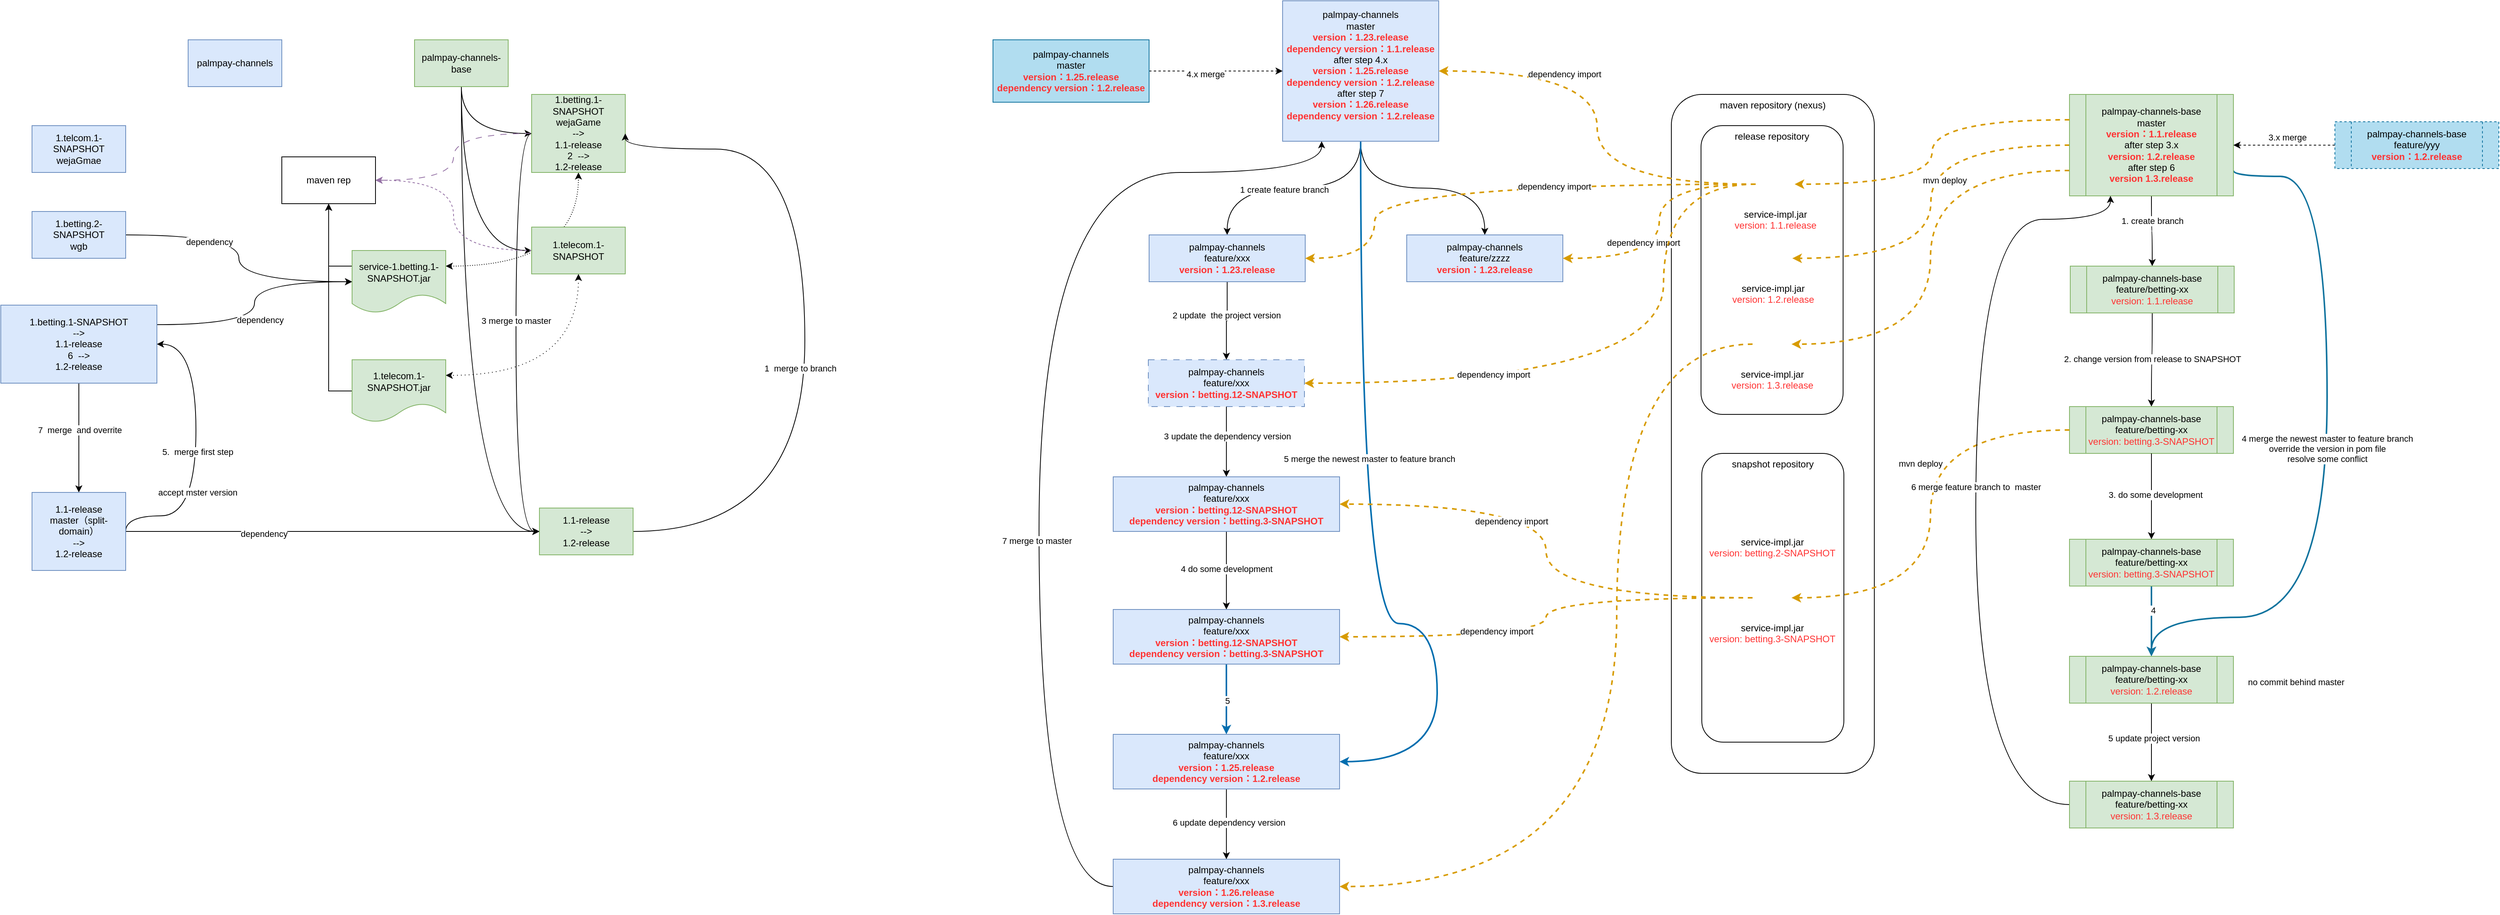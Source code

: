 <mxfile version="21.6.3" type="github">
  <diagram name="第 1 页" id="z0Ltoj8eWmJkIahDTdDF">
    <mxGraphModel dx="2278" dy="929" grid="1" gridSize="10" guides="1" tooltips="1" connect="1" arrows="1" fold="1" page="1" pageScale="1" pageWidth="827" pageHeight="1169" math="0" shadow="0">
      <root>
        <mxCell id="0" />
        <mxCell id="1" parent="0" />
        <mxCell id="0uwjctdGdJ8ZIo5__Zef-95" value="maven repository (nexus)" style="rounded=1;whiteSpace=wrap;html=1;verticalAlign=top;" vertex="1" parent="1">
          <mxGeometry x="1910" y="240" width="260" height="870" as="geometry" />
        </mxCell>
        <mxCell id="0uwjctdGdJ8ZIo5__Zef-104" value="snapshot repository" style="rounded=1;whiteSpace=wrap;html=1;verticalAlign=top;" vertex="1" parent="1">
          <mxGeometry x="1949" y="700" width="182" height="370" as="geometry" />
        </mxCell>
        <mxCell id="0uwjctdGdJ8ZIo5__Zef-97" value="release repository" style="rounded=1;whiteSpace=wrap;html=1;verticalAlign=top;" vertex="1" parent="1">
          <mxGeometry x="1948" y="280" width="182" height="370" as="geometry" />
        </mxCell>
        <mxCell id="0uwjctdGdJ8ZIo5__Zef-1" value="palmpay-channels" style="rounded=0;whiteSpace=wrap;html=1;fillColor=#dae8fc;strokeColor=#6c8ebf;" vertex="1" parent="1">
          <mxGeometry x="10" y="170" width="120" height="60" as="geometry" />
        </mxCell>
        <mxCell id="0uwjctdGdJ8ZIo5__Zef-6" style="edgeStyle=orthogonalEdgeStyle;rounded=0;orthogonalLoop=1;jettySize=auto;html=1;entryX=0;entryY=0.5;entryDx=0;entryDy=0;exitX=0.5;exitY=1;exitDx=0;exitDy=0;curved=1;" edge="1" parent="1" source="0uwjctdGdJ8ZIo5__Zef-2" target="0uwjctdGdJ8ZIo5__Zef-4">
          <mxGeometry relative="1" as="geometry" />
        </mxCell>
        <mxCell id="0uwjctdGdJ8ZIo5__Zef-7" style="edgeStyle=orthogonalEdgeStyle;rounded=0;orthogonalLoop=1;jettySize=auto;html=1;entryX=0;entryY=0.5;entryDx=0;entryDy=0;exitX=0.5;exitY=1;exitDx=0;exitDy=0;curved=1;" edge="1" parent="1" source="0uwjctdGdJ8ZIo5__Zef-2" target="0uwjctdGdJ8ZIo5__Zef-5">
          <mxGeometry relative="1" as="geometry" />
        </mxCell>
        <mxCell id="0uwjctdGdJ8ZIo5__Zef-25" style="edgeStyle=orthogonalEdgeStyle;rounded=0;orthogonalLoop=1;jettySize=auto;html=1;entryX=0;entryY=0.5;entryDx=0;entryDy=0;curved=1;exitX=0.5;exitY=1;exitDx=0;exitDy=0;" edge="1" parent="1" source="0uwjctdGdJ8ZIo5__Zef-2" target="0uwjctdGdJ8ZIo5__Zef-24">
          <mxGeometry relative="1" as="geometry" />
        </mxCell>
        <mxCell id="0uwjctdGdJ8ZIo5__Zef-2" value="palmpay-channels-base" style="rounded=0;whiteSpace=wrap;html=1;fillColor=#d5e8d4;strokeColor=#82b366;" vertex="1" parent="1">
          <mxGeometry x="300" y="170" width="120" height="60" as="geometry" />
        </mxCell>
        <mxCell id="0uwjctdGdJ8ZIo5__Zef-18" style="edgeStyle=orthogonalEdgeStyle;rounded=0;orthogonalLoop=1;jettySize=auto;html=1;entryX=0;entryY=0.5;entryDx=0;entryDy=0;curved=1;exitX=1;exitY=0.25;exitDx=0;exitDy=0;" edge="1" parent="1" source="0uwjctdGdJ8ZIo5__Zef-8" target="0uwjctdGdJ8ZIo5__Zef-12">
          <mxGeometry relative="1" as="geometry" />
        </mxCell>
        <mxCell id="0uwjctdGdJ8ZIo5__Zef-19" value="dependency" style="edgeLabel;html=1;align=center;verticalAlign=middle;resizable=0;points=[];" vertex="1" connectable="0" parent="0uwjctdGdJ8ZIo5__Zef-18">
          <mxGeometry x="-0.139" y="-7" relative="1" as="geometry">
            <mxPoint as="offset" />
          </mxGeometry>
        </mxCell>
        <mxCell id="0uwjctdGdJ8ZIo5__Zef-3" value="1.telcom.1-SNAPSHOT&lt;br&gt;wejaGmae" style="rounded=0;whiteSpace=wrap;html=1;fillColor=#dae8fc;strokeColor=#6c8ebf;" vertex="1" parent="1">
          <mxGeometry x="-190" y="280" width="120" height="60" as="geometry" />
        </mxCell>
        <mxCell id="0uwjctdGdJ8ZIo5__Zef-10" style="edgeStyle=orthogonalEdgeStyle;rounded=0;orthogonalLoop=1;jettySize=auto;html=1;entryX=1;entryY=0.5;entryDx=0;entryDy=0;dashed=1;dashPattern=8 8;curved=1;fillColor=#e1d5e7;strokeColor=#9673a6;" edge="1" parent="1" source="0uwjctdGdJ8ZIo5__Zef-4" target="0uwjctdGdJ8ZIo5__Zef-9">
          <mxGeometry relative="1" as="geometry" />
        </mxCell>
        <mxCell id="0uwjctdGdJ8ZIo5__Zef-16" style="edgeStyle=orthogonalEdgeStyle;rounded=0;orthogonalLoop=1;jettySize=auto;html=1;entryX=1;entryY=0.25;entryDx=0;entryDy=0;curved=1;exitX=0.5;exitY=1;exitDx=0;exitDy=0;dashed=1;dashPattern=1 2;startArrow=classic;startFill=1;" edge="1" parent="1" source="0uwjctdGdJ8ZIo5__Zef-4" target="0uwjctdGdJ8ZIo5__Zef-12">
          <mxGeometry relative="1" as="geometry" />
        </mxCell>
        <mxCell id="0uwjctdGdJ8ZIo5__Zef-39" style="edgeStyle=orthogonalEdgeStyle;rounded=0;orthogonalLoop=1;jettySize=auto;html=1;entryX=0;entryY=0.5;entryDx=0;entryDy=0;exitX=0;exitY=0.5;exitDx=0;exitDy=0;curved=1;" edge="1" parent="1" source="0uwjctdGdJ8ZIo5__Zef-4" target="0uwjctdGdJ8ZIo5__Zef-24">
          <mxGeometry relative="1" as="geometry" />
        </mxCell>
        <mxCell id="0uwjctdGdJ8ZIo5__Zef-40" value="3 merge to master" style="edgeLabel;html=1;align=center;verticalAlign=middle;resizable=0;points=[];" vertex="1" connectable="0" parent="0uwjctdGdJ8ZIo5__Zef-39">
          <mxGeometry x="-0.129" y="2" relative="1" as="geometry">
            <mxPoint x="-2" y="16" as="offset" />
          </mxGeometry>
        </mxCell>
        <mxCell id="0uwjctdGdJ8ZIo5__Zef-4" value="1.betting.1-SNAPSHOT&lt;br&gt;wejaGame&lt;br&gt;--&amp;gt;&lt;br&gt;1.1-release&lt;br&gt;2&amp;nbsp; --&amp;gt;&lt;br&gt;1.2-release" style="rounded=0;whiteSpace=wrap;html=1;fillColor=#d5e8d4;strokeColor=#82b366;" vertex="1" parent="1">
          <mxGeometry x="450" y="240" width="120" height="100" as="geometry" />
        </mxCell>
        <mxCell id="0uwjctdGdJ8ZIo5__Zef-11" style="edgeStyle=orthogonalEdgeStyle;rounded=0;orthogonalLoop=1;jettySize=auto;html=1;entryX=1;entryY=0.5;entryDx=0;entryDy=0;curved=1;dashed=1;fillColor=#e1d5e7;strokeColor=#9673a6;" edge="1" parent="1" source="0uwjctdGdJ8ZIo5__Zef-5" target="0uwjctdGdJ8ZIo5__Zef-9">
          <mxGeometry relative="1" as="geometry" />
        </mxCell>
        <mxCell id="0uwjctdGdJ8ZIo5__Zef-17" style="edgeStyle=orthogonalEdgeStyle;rounded=0;orthogonalLoop=1;jettySize=auto;html=1;entryX=1;entryY=0.25;entryDx=0;entryDy=0;exitX=0.5;exitY=1;exitDx=0;exitDy=0;curved=1;dashed=1;dashPattern=1 4;startArrow=classic;startFill=1;" edge="1" parent="1" source="0uwjctdGdJ8ZIo5__Zef-5" target="0uwjctdGdJ8ZIo5__Zef-14">
          <mxGeometry relative="1" as="geometry" />
        </mxCell>
        <mxCell id="0uwjctdGdJ8ZIo5__Zef-5" value="1.telecom.1-SNAPSHOT" style="rounded=0;whiteSpace=wrap;html=1;fillColor=#d5e8d4;strokeColor=#82b366;" vertex="1" parent="1">
          <mxGeometry x="450" y="410" width="120" height="60" as="geometry" />
        </mxCell>
        <mxCell id="0uwjctdGdJ8ZIo5__Zef-41" style="edgeStyle=orthogonalEdgeStyle;rounded=0;orthogonalLoop=1;jettySize=auto;html=1;entryX=0.5;entryY=0;entryDx=0;entryDy=0;" edge="1" parent="1" source="0uwjctdGdJ8ZIo5__Zef-8" target="0uwjctdGdJ8ZIo5__Zef-26">
          <mxGeometry relative="1" as="geometry" />
        </mxCell>
        <mxCell id="0uwjctdGdJ8ZIo5__Zef-42" value="7&amp;nbsp; merge&amp;nbsp; and overrite" style="edgeLabel;html=1;align=center;verticalAlign=middle;resizable=0;points=[];" vertex="1" connectable="0" parent="0uwjctdGdJ8ZIo5__Zef-41">
          <mxGeometry x="-0.143" y="1" relative="1" as="geometry">
            <mxPoint as="offset" />
          </mxGeometry>
        </mxCell>
        <mxCell id="0uwjctdGdJ8ZIo5__Zef-8" value="1.betting.1-SNAPSHOT&lt;br&gt;--&amp;gt;&lt;br&gt;1.1-release&lt;br&gt;6&amp;nbsp; --&amp;gt;&lt;br&gt;1.2-release" style="rounded=0;whiteSpace=wrap;html=1;fillColor=#dae8fc;strokeColor=#6c8ebf;" vertex="1" parent="1">
          <mxGeometry x="-230" y="510" width="200" height="100" as="geometry" />
        </mxCell>
        <mxCell id="0uwjctdGdJ8ZIo5__Zef-9" value="maven rep" style="rounded=0;whiteSpace=wrap;html=1;" vertex="1" parent="1">
          <mxGeometry x="130" y="320" width="120" height="60" as="geometry" />
        </mxCell>
        <mxCell id="0uwjctdGdJ8ZIo5__Zef-13" style="edgeStyle=orthogonalEdgeStyle;rounded=0;orthogonalLoop=1;jettySize=auto;html=1;entryX=0.5;entryY=1;entryDx=0;entryDy=0;exitX=0;exitY=0.25;exitDx=0;exitDy=0;" edge="1" parent="1" source="0uwjctdGdJ8ZIo5__Zef-12" target="0uwjctdGdJ8ZIo5__Zef-9">
          <mxGeometry relative="1" as="geometry" />
        </mxCell>
        <mxCell id="0uwjctdGdJ8ZIo5__Zef-12" value="service-1.betting.1-SNAPSHOT.jar" style="shape=document;whiteSpace=wrap;html=1;boundedLbl=1;fillColor=#d5e8d4;strokeColor=#82b366;" vertex="1" parent="1">
          <mxGeometry x="220" y="440" width="120" height="80" as="geometry" />
        </mxCell>
        <mxCell id="0uwjctdGdJ8ZIo5__Zef-15" style="edgeStyle=orthogonalEdgeStyle;rounded=0;orthogonalLoop=1;jettySize=auto;html=1;entryX=0.5;entryY=1;entryDx=0;entryDy=0;exitX=0;exitY=0.5;exitDx=0;exitDy=0;" edge="1" parent="1" source="0uwjctdGdJ8ZIo5__Zef-14" target="0uwjctdGdJ8ZIo5__Zef-9">
          <mxGeometry relative="1" as="geometry" />
        </mxCell>
        <mxCell id="0uwjctdGdJ8ZIo5__Zef-14" value="1.telecom.1-SNAPSHOT.jar" style="shape=document;whiteSpace=wrap;html=1;boundedLbl=1;fillColor=#d5e8d4;strokeColor=#82b366;" vertex="1" parent="1">
          <mxGeometry x="220" y="580" width="120" height="80" as="geometry" />
        </mxCell>
        <mxCell id="0uwjctdGdJ8ZIo5__Zef-22" style="edgeStyle=orthogonalEdgeStyle;rounded=0;orthogonalLoop=1;jettySize=auto;html=1;entryX=0;entryY=0.5;entryDx=0;entryDy=0;curved=1;" edge="1" parent="1" source="0uwjctdGdJ8ZIo5__Zef-20" target="0uwjctdGdJ8ZIo5__Zef-12">
          <mxGeometry relative="1" as="geometry" />
        </mxCell>
        <mxCell id="0uwjctdGdJ8ZIo5__Zef-23" value="dependency" style="edgeLabel;html=1;align=center;verticalAlign=middle;resizable=0;points=[];" vertex="1" connectable="0" parent="0uwjctdGdJ8ZIo5__Zef-22">
          <mxGeometry x="-0.389" y="-9" relative="1" as="geometry">
            <mxPoint as="offset" />
          </mxGeometry>
        </mxCell>
        <mxCell id="0uwjctdGdJ8ZIo5__Zef-20" value="1.betting.2-SNAPSHOT&lt;br&gt;wgb" style="rounded=0;whiteSpace=wrap;html=1;fillColor=#dae8fc;strokeColor=#6c8ebf;" vertex="1" parent="1">
          <mxGeometry x="-190" y="390" width="120" height="60" as="geometry" />
        </mxCell>
        <mxCell id="0uwjctdGdJ8ZIo5__Zef-37" style="edgeStyle=orthogonalEdgeStyle;rounded=0;orthogonalLoop=1;jettySize=auto;html=1;entryX=1;entryY=0.5;entryDx=0;entryDy=0;curved=1;" edge="1" parent="1" source="0uwjctdGdJ8ZIo5__Zef-24" target="0uwjctdGdJ8ZIo5__Zef-4">
          <mxGeometry relative="1" as="geometry">
            <Array as="points">
              <mxPoint x="800" y="800" />
              <mxPoint x="800" y="310" />
            </Array>
          </mxGeometry>
        </mxCell>
        <mxCell id="0uwjctdGdJ8ZIo5__Zef-38" value="1&amp;nbsp; merge to branch" style="edgeLabel;html=1;align=center;verticalAlign=middle;resizable=0;points=[];" vertex="1" connectable="0" parent="0uwjctdGdJ8ZIo5__Zef-37">
          <mxGeometry x="-0.106" y="6" relative="1" as="geometry">
            <mxPoint as="offset" />
          </mxGeometry>
        </mxCell>
        <mxCell id="0uwjctdGdJ8ZIo5__Zef-24" value="1.1-release&lt;br&gt;--&amp;gt;&lt;br&gt;1.2-release" style="rounded=0;whiteSpace=wrap;html=1;fillColor=#d5e8d4;strokeColor=#82b366;" vertex="1" parent="1">
          <mxGeometry x="460" y="770" width="120" height="60" as="geometry" />
        </mxCell>
        <mxCell id="0uwjctdGdJ8ZIo5__Zef-27" style="edgeStyle=orthogonalEdgeStyle;rounded=0;orthogonalLoop=1;jettySize=auto;html=1;entryX=0;entryY=0.5;entryDx=0;entryDy=0;curved=1;" edge="1" parent="1" source="0uwjctdGdJ8ZIo5__Zef-26" target="0uwjctdGdJ8ZIo5__Zef-24">
          <mxGeometry relative="1" as="geometry" />
        </mxCell>
        <mxCell id="0uwjctdGdJ8ZIo5__Zef-28" value="dependency" style="edgeLabel;html=1;align=center;verticalAlign=middle;resizable=0;points=[];" vertex="1" connectable="0" parent="0uwjctdGdJ8ZIo5__Zef-27">
          <mxGeometry x="-0.333" y="-3" relative="1" as="geometry">
            <mxPoint as="offset" />
          </mxGeometry>
        </mxCell>
        <mxCell id="0uwjctdGdJ8ZIo5__Zef-33" style="edgeStyle=orthogonalEdgeStyle;rounded=0;orthogonalLoop=1;jettySize=auto;html=1;entryX=1;entryY=0.5;entryDx=0;entryDy=0;exitX=1;exitY=0.5;exitDx=0;exitDy=0;curved=1;" edge="1" parent="1" source="0uwjctdGdJ8ZIo5__Zef-26" target="0uwjctdGdJ8ZIo5__Zef-8">
          <mxGeometry relative="1" as="geometry">
            <Array as="points">
              <mxPoint x="20" y="780" />
              <mxPoint x="20" y="560" />
            </Array>
          </mxGeometry>
        </mxCell>
        <mxCell id="0uwjctdGdJ8ZIo5__Zef-34" value="5.&amp;nbsp; merge first step" style="edgeLabel;html=1;align=center;verticalAlign=middle;resizable=0;points=[];" vertex="1" connectable="0" parent="0uwjctdGdJ8ZIo5__Zef-33">
          <mxGeometry x="0.011" y="-2" relative="1" as="geometry">
            <mxPoint as="offset" />
          </mxGeometry>
        </mxCell>
        <mxCell id="0uwjctdGdJ8ZIo5__Zef-35" value="accept mster version" style="edgeLabel;html=1;align=center;verticalAlign=middle;resizable=0;points=[];" vertex="1" connectable="0" parent="0uwjctdGdJ8ZIo5__Zef-33">
          <mxGeometry x="-0.263" y="-2" relative="1" as="geometry">
            <mxPoint as="offset" />
          </mxGeometry>
        </mxCell>
        <mxCell id="0uwjctdGdJ8ZIo5__Zef-26" value="1.1-release&lt;br&gt;master（split-domain）&lt;br&gt;--&amp;gt;&lt;br&gt;1.2-release" style="rounded=0;whiteSpace=wrap;html=1;fillColor=#dae8fc;strokeColor=#6c8ebf;" vertex="1" parent="1">
          <mxGeometry x="-190" y="750" width="120" height="100" as="geometry" />
        </mxCell>
        <mxCell id="0uwjctdGdJ8ZIo5__Zef-49" style="edgeStyle=orthogonalEdgeStyle;rounded=0;orthogonalLoop=1;jettySize=auto;html=1;entryX=0.5;entryY=0;entryDx=0;entryDy=0;curved=1;" edge="1" parent="1" source="0uwjctdGdJ8ZIo5__Zef-45" target="0uwjctdGdJ8ZIo5__Zef-47">
          <mxGeometry relative="1" as="geometry" />
        </mxCell>
        <mxCell id="0uwjctdGdJ8ZIo5__Zef-51" value="1. create branch" style="edgeLabel;html=1;align=center;verticalAlign=middle;resizable=0;points=[];" vertex="1" connectable="0" parent="0uwjctdGdJ8ZIo5__Zef-49">
          <mxGeometry x="-0.301" y="1" relative="1" as="geometry">
            <mxPoint as="offset" />
          </mxGeometry>
        </mxCell>
        <mxCell id="0uwjctdGdJ8ZIo5__Zef-78" style="edgeStyle=orthogonalEdgeStyle;rounded=0;orthogonalLoop=1;jettySize=auto;html=1;entryX=0.5;entryY=0;entryDx=0;entryDy=0;curved=1;fillColor=#b1ddf0;strokeColor=#10739e;strokeWidth=2;exitX=1;exitY=0.75;exitDx=0;exitDy=0;" edge="1" parent="1" source="0uwjctdGdJ8ZIo5__Zef-45" target="0uwjctdGdJ8ZIo5__Zef-85">
          <mxGeometry relative="1" as="geometry">
            <Array as="points">
              <mxPoint x="2750" y="345" />
              <mxPoint x="2750" y="910" />
              <mxPoint x="2525" y="910" />
            </Array>
          </mxGeometry>
        </mxCell>
        <mxCell id="0uwjctdGdJ8ZIo5__Zef-79" value="4 merge the newest master to feature branch&lt;br&gt;override the version in pom file&lt;br&gt;resolve some conflict" style="edgeLabel;html=1;align=center;verticalAlign=middle;resizable=0;points=[];" vertex="1" connectable="0" parent="0uwjctdGdJ8ZIo5__Zef-78">
          <mxGeometry x="-0.146" y="-2" relative="1" as="geometry">
            <mxPoint x="2" y="63" as="offset" />
          </mxGeometry>
        </mxCell>
        <mxCell id="0uwjctdGdJ8ZIo5__Zef-89" value="no commit behind master" style="edgeLabel;html=1;align=center;verticalAlign=middle;resizable=0;points=[];" vertex="1" connectable="0" parent="0uwjctdGdJ8ZIo5__Zef-78">
          <mxGeometry x="0.18" y="-11" relative="1" as="geometry">
            <mxPoint x="-29" y="204" as="offset" />
          </mxGeometry>
        </mxCell>
        <mxCell id="0uwjctdGdJ8ZIo5__Zef-101" style="rounded=0;orthogonalLoop=1;jettySize=auto;html=1;entryX=1;entryY=0.5;entryDx=0;entryDy=0;exitX=0;exitY=0.5;exitDx=0;exitDy=0;edgeStyle=orthogonalEdgeStyle;curved=1;fillColor=#ffe6cc;strokeColor=#d79b00;strokeWidth=2;dashed=1;" edge="1" parent="1" source="0uwjctdGdJ8ZIo5__Zef-45" target="0uwjctdGdJ8ZIo5__Zef-96">
          <mxGeometry relative="1" as="geometry" />
        </mxCell>
        <mxCell id="0uwjctdGdJ8ZIo5__Zef-102" style="rounded=0;orthogonalLoop=1;jettySize=auto;html=1;entryX=1;entryY=0.5;entryDx=0;entryDy=0;exitX=0;exitY=0.75;exitDx=0;exitDy=0;edgeStyle=orthogonalEdgeStyle;curved=1;fillColor=#ffe6cc;strokeColor=#d79b00;strokeWidth=2;dashed=1;" edge="1" parent="1" source="0uwjctdGdJ8ZIo5__Zef-45" target="0uwjctdGdJ8ZIo5__Zef-98">
          <mxGeometry relative="1" as="geometry" />
        </mxCell>
        <mxCell id="0uwjctdGdJ8ZIo5__Zef-45" value="palmpay-channels-base&lt;br&gt;master&lt;br&gt;&lt;font style=&quot;font-weight: bold;&quot; color=&quot;#ff3333&quot;&gt;version：1.1.release&lt;/font&gt;&lt;br&gt;after step 3.x&lt;br&gt;&lt;font style=&quot;font-weight: bold;&quot; color=&quot;#ff3333&quot;&gt;version: 1.2.release&lt;/font&gt;&lt;br&gt;after step 6&lt;br&gt;&lt;b style=&quot;color: rgb(255, 51, 51);&quot;&gt;version 1.3.release&lt;/b&gt;" style="shape=process;whiteSpace=wrap;html=1;backgroundOutline=1;fillColor=#d5e8d4;strokeColor=#82b366;" vertex="1" parent="1">
          <mxGeometry x="2420" y="240" width="210" height="130" as="geometry" />
        </mxCell>
        <mxCell id="0uwjctdGdJ8ZIo5__Zef-50" style="edgeStyle=orthogonalEdgeStyle;rounded=0;orthogonalLoop=1;jettySize=auto;html=1;entryX=0.5;entryY=0;entryDx=0;entryDy=0;curved=1;" edge="1" parent="1" source="0uwjctdGdJ8ZIo5__Zef-47" target="0uwjctdGdJ8ZIo5__Zef-48">
          <mxGeometry relative="1" as="geometry" />
        </mxCell>
        <mxCell id="0uwjctdGdJ8ZIo5__Zef-52" value="2. change version from release to SNAPSHOT" style="edgeLabel;html=1;align=center;verticalAlign=middle;resizable=0;points=[];" vertex="1" connectable="0" parent="0uwjctdGdJ8ZIo5__Zef-50">
          <mxGeometry x="-0.2" y="1" relative="1" as="geometry">
            <mxPoint x="-1" y="10" as="offset" />
          </mxGeometry>
        </mxCell>
        <mxCell id="0uwjctdGdJ8ZIo5__Zef-47" value="palmpay-channels-base&lt;br&gt;feature/betting-xx&lt;br&gt;&lt;font color=&quot;#ff3333&quot;&gt;version: 1.1.release&lt;/font&gt;" style="shape=process;whiteSpace=wrap;html=1;backgroundOutline=1;fillColor=#d5e8d4;strokeColor=#82b366;" vertex="1" parent="1">
          <mxGeometry x="2421" y="460" width="210" height="60" as="geometry" />
        </mxCell>
        <mxCell id="0uwjctdGdJ8ZIo5__Zef-48" value="palmpay-channels-base&lt;br&gt;feature/betting-xx&lt;br&gt;&lt;font color=&quot;#ff3333&quot;&gt;version: betting.3-SNAPSHOT&lt;/font&gt;" style="shape=process;whiteSpace=wrap;html=1;backgroundOutline=1;fillColor=#d5e8d4;strokeColor=#82b366;" vertex="1" parent="1">
          <mxGeometry x="2420" y="640" width="210" height="60" as="geometry" />
        </mxCell>
        <mxCell id="0uwjctdGdJ8ZIo5__Zef-53" style="rounded=0;orthogonalLoop=1;jettySize=auto;html=1;entryX=0.5;entryY=0;entryDx=0;entryDy=0;exitX=0.5;exitY=1;exitDx=0;exitDy=0;" edge="1" parent="1" source="0uwjctdGdJ8ZIo5__Zef-48" target="0uwjctdGdJ8ZIo5__Zef-84">
          <mxGeometry relative="1" as="geometry" />
        </mxCell>
        <mxCell id="0uwjctdGdJ8ZIo5__Zef-54" value="3. do some development" style="edgeLabel;html=1;align=center;verticalAlign=middle;resizable=0;points=[];" vertex="1" connectable="0" parent="0uwjctdGdJ8ZIo5__Zef-53">
          <mxGeometry x="0.544" relative="1" as="geometry">
            <mxPoint x="5" y="-32" as="offset" />
          </mxGeometry>
        </mxCell>
        <mxCell id="0uwjctdGdJ8ZIo5__Zef-56" value="service-impl.jar&lt;br&gt;&lt;font color=&quot;#ff3333&quot;&gt;version: betting.2-SNAPSHOT&lt;/font&gt;" style="shape=image;html=1;verticalAlign=top;verticalLabelPosition=bottom;labelBackgroundColor=#ffffff;imageAspect=0;aspect=fixed;image=https://cdn3.iconfinder.com/data/icons/dompicon-glyph-file-format-2/256/file-jar-format-type-128.png" vertex="1" parent="1">
          <mxGeometry x="2014" y="750" width="50" height="50" as="geometry" />
        </mxCell>
        <mxCell id="0uwjctdGdJ8ZIo5__Zef-57" style="edgeStyle=orthogonalEdgeStyle;rounded=0;orthogonalLoop=1;jettySize=auto;html=1;entryX=1;entryY=0.5;entryDx=0;entryDy=0;curved=1;dashed=1;fillColor=#ffe6cc;strokeColor=#d79b00;strokeWidth=2;" edge="1" parent="1" source="0uwjctdGdJ8ZIo5__Zef-48" target="0uwjctdGdJ8ZIo5__Zef-105">
          <mxGeometry relative="1" as="geometry" />
        </mxCell>
        <mxCell id="0uwjctdGdJ8ZIo5__Zef-59" value="mvn deploy" style="edgeLabel;html=1;align=center;verticalAlign=middle;resizable=0;points=[];" vertex="1" connectable="0" parent="0uwjctdGdJ8ZIo5__Zef-57">
          <mxGeometry x="-0.147" y="-4" relative="1" as="geometry">
            <mxPoint x="-9" y="-23" as="offset" />
          </mxGeometry>
        </mxCell>
        <mxCell id="0uwjctdGdJ8ZIo5__Zef-62" style="edgeStyle=orthogonalEdgeStyle;rounded=0;orthogonalLoop=1;jettySize=auto;html=1;entryX=0.5;entryY=0;entryDx=0;entryDy=0;curved=1;" edge="1" parent="1" source="0uwjctdGdJ8ZIo5__Zef-60" target="0uwjctdGdJ8ZIo5__Zef-61">
          <mxGeometry relative="1" as="geometry" />
        </mxCell>
        <mxCell id="0uwjctdGdJ8ZIo5__Zef-111" value="1 create feature branch" style="edgeLabel;html=1;align=center;verticalAlign=middle;resizable=0;points=[];" vertex="1" connectable="0" parent="0uwjctdGdJ8ZIo5__Zef-62">
          <mxGeometry x="0.085" y="2" relative="1" as="geometry">
            <mxPoint as="offset" />
          </mxGeometry>
        </mxCell>
        <mxCell id="0uwjctdGdJ8ZIo5__Zef-64" style="edgeStyle=orthogonalEdgeStyle;rounded=0;orthogonalLoop=1;jettySize=auto;html=1;entryX=0.5;entryY=0;entryDx=0;entryDy=0;curved=1;" edge="1" parent="1" source="0uwjctdGdJ8ZIo5__Zef-60" target="0uwjctdGdJ8ZIo5__Zef-63">
          <mxGeometry relative="1" as="geometry" />
        </mxCell>
        <mxCell id="0uwjctdGdJ8ZIo5__Zef-130" style="edgeStyle=orthogonalEdgeStyle;rounded=0;orthogonalLoop=1;jettySize=auto;html=1;entryX=1;entryY=0.5;entryDx=0;entryDy=0;curved=1;fillColor=#1ba1e2;strokeColor=#006EAF;strokeWidth=2;" edge="1" parent="1" source="0uwjctdGdJ8ZIo5__Zef-60" target="0uwjctdGdJ8ZIo5__Zef-129">
          <mxGeometry relative="1" as="geometry">
            <Array as="points">
              <mxPoint x="1512" y="918" />
              <mxPoint x="1610" y="918" />
              <mxPoint x="1610" y="1095" />
            </Array>
          </mxGeometry>
        </mxCell>
        <mxCell id="0uwjctdGdJ8ZIo5__Zef-131" value="5 merge the newest master to feature branch" style="edgeLabel;html=1;align=center;verticalAlign=middle;resizable=0;points=[];" vertex="1" connectable="0" parent="0uwjctdGdJ8ZIo5__Zef-130">
          <mxGeometry x="-0.201" y="11" relative="1" as="geometry">
            <mxPoint as="offset" />
          </mxGeometry>
        </mxCell>
        <mxCell id="0uwjctdGdJ8ZIo5__Zef-60" value="palmpay-channels&lt;br&gt;master&lt;br&gt;&lt;b style=&quot;color: rgb(255, 51, 51);&quot;&gt;version：1.23.release&lt;/b&gt;&lt;br&gt;&lt;b style=&quot;color: rgb(255, 51, 51);&quot;&gt;dependency version：1.1.release&lt;/b&gt;&lt;br&gt;after step 4.x&lt;br&gt;&lt;span style=&quot;border-color: var(--border-color);&quot;&gt;&lt;font style=&quot;border-color: var(--border-color);&quot;&gt;&lt;b style=&quot;color: rgb(255, 51, 51);&quot;&gt;version：1.25.release&lt;/b&gt;&lt;br&gt;&lt;b style=&quot;color: rgb(0, 0, 0); font-weight: bold; border-color: var(--border-color);&quot;&gt;&lt;font style=&quot;border-color: var(--border-color);&quot; color=&quot;#ff3333&quot;&gt;dependency version：1.2.release&lt;br&gt;&lt;/font&gt;&lt;/b&gt;after step 7&lt;br&gt;&lt;b style=&quot;color: rgb(0, 0, 0); font-weight: bold; border-color: var(--border-color);&quot;&gt;&lt;font style=&quot;border-color: var(--border-color);&quot; color=&quot;#ff3333&quot;&gt;version：1.26.release&lt;br&gt;&lt;b style=&quot;border-color: var(--border-color); color: rgb(0, 0, 0);&quot;&gt;&lt;font style=&quot;border-color: var(--border-color);&quot; color=&quot;#ff3333&quot;&gt;dependency version：1.2.release&lt;/font&gt;&lt;/b&gt;&lt;br&gt;&lt;br style=&quot;border-color: var(--border-color);&quot;&gt;&lt;/font&gt;&lt;/b&gt;&lt;/font&gt;&lt;/span&gt;" style="rounded=0;whiteSpace=wrap;html=1;fillColor=#dae8fc;strokeColor=#6c8ebf;" vertex="1" parent="1">
          <mxGeometry x="1412" y="120" width="200" height="180" as="geometry" />
        </mxCell>
        <mxCell id="0uwjctdGdJ8ZIo5__Zef-107" style="edgeStyle=orthogonalEdgeStyle;rounded=0;orthogonalLoop=1;jettySize=auto;html=1;entryX=0.5;entryY=0;entryDx=0;entryDy=0;" edge="1" parent="1" source="0uwjctdGdJ8ZIo5__Zef-61" target="0uwjctdGdJ8ZIo5__Zef-103">
          <mxGeometry relative="1" as="geometry" />
        </mxCell>
        <mxCell id="0uwjctdGdJ8ZIo5__Zef-108" value="2 update&amp;nbsp; the project version" style="edgeLabel;html=1;align=center;verticalAlign=middle;resizable=0;points=[];" vertex="1" connectable="0" parent="0uwjctdGdJ8ZIo5__Zef-107">
          <mxGeometry x="-0.144" y="-1" relative="1" as="geometry">
            <mxPoint as="offset" />
          </mxGeometry>
        </mxCell>
        <mxCell id="0uwjctdGdJ8ZIo5__Zef-61" value="palmpay-channels&lt;br&gt;&lt;font style=&quot;&quot;&gt;feature/xxx&lt;br&gt;&lt;b style=&quot;border-color: var(--border-color);&quot;&gt;&lt;font style=&quot;border-color: var(--border-color);&quot; color=&quot;#ff3333&quot;&gt;version：1.23.release&lt;/font&gt;&lt;/b&gt;&lt;br&gt;&lt;/font&gt;" style="rounded=0;whiteSpace=wrap;html=1;fillColor=#dae8fc;strokeColor=#6c8ebf;" vertex="1" parent="1">
          <mxGeometry x="1241" y="420" width="200" height="60" as="geometry" />
        </mxCell>
        <mxCell id="0uwjctdGdJ8ZIo5__Zef-63" value="palmpay-channels&lt;br&gt;&lt;font style=&quot;&quot;&gt;feature/zzzz&lt;br&gt;&lt;/font&gt;&lt;b style=&quot;border-color: var(--border-color);&quot;&gt;&lt;font style=&quot;border-color: var(--border-color);&quot; color=&quot;#ff3333&quot;&gt;version：1.23.release&lt;/font&gt;&lt;/b&gt;" style="rounded=0;whiteSpace=wrap;html=1;fillColor=#dae8fc;strokeColor=#6c8ebf;" vertex="1" parent="1">
          <mxGeometry x="1571" y="420" width="200" height="60" as="geometry" />
        </mxCell>
        <mxCell id="0uwjctdGdJ8ZIo5__Zef-69" style="edgeStyle=orthogonalEdgeStyle;rounded=0;orthogonalLoop=1;jettySize=auto;html=1;entryX=1;entryY=0.5;entryDx=0;entryDy=0;curved=1;fillColor=#ffe6cc;strokeColor=#d79b00;strokeWidth=2;dashed=1;" edge="1" parent="1" source="0uwjctdGdJ8ZIo5__Zef-66" target="0uwjctdGdJ8ZIo5__Zef-63">
          <mxGeometry relative="1" as="geometry" />
        </mxCell>
        <mxCell id="0uwjctdGdJ8ZIo5__Zef-70" value="dependency import" style="edgeLabel;html=1;align=center;verticalAlign=middle;resizable=0;points=[];" vertex="1" connectable="0" parent="0uwjctdGdJ8ZIo5__Zef-69">
          <mxGeometry x="0.615" y="3" relative="1" as="geometry">
            <mxPoint x="37" y="-23" as="offset" />
          </mxGeometry>
        </mxCell>
        <mxCell id="0uwjctdGdJ8ZIo5__Zef-109" style="edgeStyle=orthogonalEdgeStyle;rounded=0;orthogonalLoop=1;jettySize=auto;html=1;entryX=1;entryY=0.5;entryDx=0;entryDy=0;curved=1;fillColor=#ffe6cc;strokeColor=#d79b00;dashed=1;strokeWidth=2;" edge="1" parent="1" source="0uwjctdGdJ8ZIo5__Zef-66" target="0uwjctdGdJ8ZIo5__Zef-60">
          <mxGeometry relative="1" as="geometry" />
        </mxCell>
        <mxCell id="0uwjctdGdJ8ZIo5__Zef-110" value="dependency import" style="edgeLabel;html=1;align=center;verticalAlign=middle;resizable=0;points=[];" vertex="1" connectable="0" parent="0uwjctdGdJ8ZIo5__Zef-109">
          <mxGeometry x="0.415" y="4" relative="1" as="geometry">
            <mxPoint as="offset" />
          </mxGeometry>
        </mxCell>
        <mxCell id="0uwjctdGdJ8ZIo5__Zef-115" style="edgeStyle=orthogonalEdgeStyle;rounded=0;orthogonalLoop=1;jettySize=auto;html=1;entryX=1;entryY=0.5;entryDx=0;entryDy=0;curved=1;fillColor=#ffe6cc;strokeColor=#d79b00;strokeWidth=2;dashed=1;" edge="1" parent="1" source="0uwjctdGdJ8ZIo5__Zef-66" target="0uwjctdGdJ8ZIo5__Zef-61">
          <mxGeometry relative="1" as="geometry">
            <Array as="points">
              <mxPoint x="1530" y="355" />
              <mxPoint x="1530" y="450" />
            </Array>
          </mxGeometry>
        </mxCell>
        <mxCell id="0uwjctdGdJ8ZIo5__Zef-120" value="dependency import" style="edgeLabel;html=1;align=center;verticalAlign=middle;resizable=0;points=[];" vertex="1" connectable="0" parent="0uwjctdGdJ8ZIo5__Zef-115">
          <mxGeometry x="-0.23" y="3" relative="1" as="geometry">
            <mxPoint as="offset" />
          </mxGeometry>
        </mxCell>
        <mxCell id="0uwjctdGdJ8ZIo5__Zef-116" style="edgeStyle=orthogonalEdgeStyle;rounded=0;orthogonalLoop=1;jettySize=auto;html=1;entryX=1;entryY=0.5;entryDx=0;entryDy=0;curved=1;fillColor=#ffe6cc;strokeColor=#d79b00;strokeWidth=2;dashed=1;" edge="1" parent="1" source="0uwjctdGdJ8ZIo5__Zef-66" target="0uwjctdGdJ8ZIo5__Zef-103">
          <mxGeometry relative="1" as="geometry">
            <Array as="points">
              <mxPoint x="1900" y="355" />
              <mxPoint x="1900" y="610" />
            </Array>
          </mxGeometry>
        </mxCell>
        <mxCell id="0uwjctdGdJ8ZIo5__Zef-118" value="dependency import" style="edgeLabel;html=1;align=center;verticalAlign=middle;resizable=0;points=[];" vertex="1" connectable="0" parent="0uwjctdGdJ8ZIo5__Zef-116">
          <mxGeometry x="0.42" y="-11" relative="1" as="geometry">
            <mxPoint as="offset" />
          </mxGeometry>
        </mxCell>
        <mxCell id="0uwjctdGdJ8ZIo5__Zef-66" value="service-impl.jar&lt;br&gt;&lt;font color=&quot;#ff3333&quot;&gt;version: 1.1.release&lt;/font&gt;" style="shape=image;html=1;verticalAlign=top;verticalLabelPosition=bottom;labelBackgroundColor=#ffffff;imageAspect=0;aspect=fixed;image=https://cdn3.iconfinder.com/data/icons/dompicon-glyph-file-format-2/256/file-jar-format-type-128.png" vertex="1" parent="1">
          <mxGeometry x="2018" y="330" width="50" height="50" as="geometry" />
        </mxCell>
        <mxCell id="0uwjctdGdJ8ZIo5__Zef-67" style="rounded=0;orthogonalLoop=1;jettySize=auto;html=1;entryX=1;entryY=0.5;entryDx=0;entryDy=0;dashed=1;fillColor=#ffe6cc;strokeColor=#d79b00;strokeWidth=2;exitX=0;exitY=0.25;exitDx=0;exitDy=0;edgeStyle=orthogonalEdgeStyle;curved=1;" edge="1" parent="1" source="0uwjctdGdJ8ZIo5__Zef-45" target="0uwjctdGdJ8ZIo5__Zef-66">
          <mxGeometry relative="1" as="geometry" />
        </mxCell>
        <mxCell id="0uwjctdGdJ8ZIo5__Zef-68" value="mvn deploy" style="edgeLabel;html=1;align=center;verticalAlign=middle;resizable=0;points=[];" vertex="1" connectable="0" parent="0uwjctdGdJ8ZIo5__Zef-67">
          <mxGeometry x="-0.443" y="12" relative="1" as="geometry">
            <mxPoint x="-39" y="65" as="offset" />
          </mxGeometry>
        </mxCell>
        <mxCell id="0uwjctdGdJ8ZIo5__Zef-76" style="edgeStyle=orthogonalEdgeStyle;rounded=0;orthogonalLoop=1;jettySize=auto;html=1;entryX=1;entryY=0.5;entryDx=0;entryDy=0;dashed=1;" edge="1" parent="1" source="0uwjctdGdJ8ZIo5__Zef-75" target="0uwjctdGdJ8ZIo5__Zef-45">
          <mxGeometry relative="1" as="geometry" />
        </mxCell>
        <mxCell id="0uwjctdGdJ8ZIo5__Zef-77" value="3.x merge" style="edgeLabel;html=1;align=center;verticalAlign=middle;resizable=0;points=[];" vertex="1" connectable="0" parent="0uwjctdGdJ8ZIo5__Zef-76">
          <mxGeometry x="0.145" y="1" relative="1" as="geometry">
            <mxPoint x="13" y="-11" as="offset" />
          </mxGeometry>
        </mxCell>
        <mxCell id="0uwjctdGdJ8ZIo5__Zef-75" value="palmpay-channels-base&lt;br&gt;feature/yyy&lt;br&gt;&lt;b&gt;&lt;font color=&quot;#ff3333&quot;&gt;version：1.2.release&lt;/font&gt;&lt;/b&gt;" style="shape=process;whiteSpace=wrap;html=1;backgroundOutline=1;fillColor=#b1ddf0;strokeColor=#10739e;dashed=1;" vertex="1" parent="1">
          <mxGeometry x="2760" y="275" width="210" height="60" as="geometry" />
        </mxCell>
        <mxCell id="0uwjctdGdJ8ZIo5__Zef-86" style="edgeStyle=orthogonalEdgeStyle;rounded=0;orthogonalLoop=1;jettySize=auto;html=1;entryX=0.5;entryY=0;entryDx=0;entryDy=0;fillColor=#b1ddf0;strokeColor=#10739e;strokeWidth=2;" edge="1" parent="1" source="0uwjctdGdJ8ZIo5__Zef-84" target="0uwjctdGdJ8ZIo5__Zef-85">
          <mxGeometry relative="1" as="geometry" />
        </mxCell>
        <mxCell id="0uwjctdGdJ8ZIo5__Zef-88" value="4" style="edgeLabel;html=1;align=center;verticalAlign=middle;resizable=0;points=[];" vertex="1" connectable="0" parent="0uwjctdGdJ8ZIo5__Zef-86">
          <mxGeometry x="-0.308" y="2" relative="1" as="geometry">
            <mxPoint as="offset" />
          </mxGeometry>
        </mxCell>
        <mxCell id="0uwjctdGdJ8ZIo5__Zef-84" value="palmpay-channels-base&lt;br&gt;feature/betting-xx&lt;br&gt;&lt;font color=&quot;#ff3333&quot;&gt;version: betting.3-SNAPSHOT&lt;/font&gt;" style="shape=process;whiteSpace=wrap;html=1;backgroundOutline=1;fillColor=#d5e8d4;strokeColor=#82b366;" vertex="1" parent="1">
          <mxGeometry x="2420" y="810" width="210" height="60" as="geometry" />
        </mxCell>
        <mxCell id="0uwjctdGdJ8ZIo5__Zef-91" style="edgeStyle=orthogonalEdgeStyle;rounded=0;orthogonalLoop=1;jettySize=auto;html=1;entryX=0.5;entryY=0;entryDx=0;entryDy=0;" edge="1" parent="1" source="0uwjctdGdJ8ZIo5__Zef-85" target="0uwjctdGdJ8ZIo5__Zef-90">
          <mxGeometry relative="1" as="geometry" />
        </mxCell>
        <mxCell id="0uwjctdGdJ8ZIo5__Zef-92" value="5 update project version" style="edgeLabel;html=1;align=center;verticalAlign=middle;resizable=0;points=[];" vertex="1" connectable="0" parent="0uwjctdGdJ8ZIo5__Zef-91">
          <mxGeometry x="-0.113" y="3" relative="1" as="geometry">
            <mxPoint as="offset" />
          </mxGeometry>
        </mxCell>
        <mxCell id="0uwjctdGdJ8ZIo5__Zef-85" value="palmpay-channels-base&lt;br&gt;feature/betting-xx&lt;br&gt;&lt;font color=&quot;#ff3333&quot;&gt;version: 1.2.release&lt;/font&gt;" style="shape=process;whiteSpace=wrap;html=1;backgroundOutline=1;fillColor=#d5e8d4;strokeColor=#82b366;" vertex="1" parent="1">
          <mxGeometry x="2420" y="960" width="210" height="60" as="geometry" />
        </mxCell>
        <mxCell id="0uwjctdGdJ8ZIo5__Zef-93" style="edgeStyle=orthogonalEdgeStyle;rounded=0;orthogonalLoop=1;jettySize=auto;html=1;entryX=0.25;entryY=1;entryDx=0;entryDy=0;curved=1;" edge="1" parent="1" source="0uwjctdGdJ8ZIo5__Zef-90" target="0uwjctdGdJ8ZIo5__Zef-45">
          <mxGeometry relative="1" as="geometry">
            <Array as="points">
              <mxPoint x="2300" y="1150" />
              <mxPoint x="2300" y="400" />
              <mxPoint x="2473" y="400" />
            </Array>
          </mxGeometry>
        </mxCell>
        <mxCell id="0uwjctdGdJ8ZIo5__Zef-94" value="6 merge feature branch to&amp;nbsp; master" style="edgeLabel;html=1;align=center;verticalAlign=middle;resizable=0;points=[];" vertex="1" connectable="0" parent="0uwjctdGdJ8ZIo5__Zef-93">
          <mxGeometry x="-0.201" y="-1" relative="1" as="geometry">
            <mxPoint x="-1" y="-99" as="offset" />
          </mxGeometry>
        </mxCell>
        <mxCell id="0uwjctdGdJ8ZIo5__Zef-90" value="palmpay-channels-base&lt;br&gt;feature/betting-xx&lt;br&gt;&lt;font color=&quot;#ff3333&quot;&gt;version: 1.3.release&lt;/font&gt;" style="shape=process;whiteSpace=wrap;html=1;backgroundOutline=1;fillColor=#d5e8d4;strokeColor=#82b366;" vertex="1" parent="1">
          <mxGeometry x="2420" y="1120" width="210" height="60" as="geometry" />
        </mxCell>
        <mxCell id="0uwjctdGdJ8ZIo5__Zef-96" value="service-impl.jar&lt;br&gt;&lt;font color=&quot;#ff3333&quot;&gt;version: 1.2.release&lt;/font&gt;" style="shape=image;html=1;verticalAlign=top;verticalLabelPosition=bottom;labelBackgroundColor=#ffffff;imageAspect=0;aspect=fixed;image=https://cdn3.iconfinder.com/data/icons/dompicon-glyph-file-format-2/256/file-jar-format-type-128.png" vertex="1" parent="1">
          <mxGeometry x="2015" y="425" width="50" height="50" as="geometry" />
        </mxCell>
        <mxCell id="0uwjctdGdJ8ZIo5__Zef-98" value="service-impl.jar&lt;br&gt;&lt;font color=&quot;#ff3333&quot;&gt;version: 1.3.release&lt;/font&gt;" style="shape=image;html=1;verticalAlign=top;verticalLabelPosition=bottom;labelBackgroundColor=#ffffff;imageAspect=0;aspect=fixed;image=https://cdn3.iconfinder.com/data/icons/dompicon-glyph-file-format-2/256/file-jar-format-type-128.png" vertex="1" parent="1">
          <mxGeometry x="2014" y="535" width="50" height="50" as="geometry" />
        </mxCell>
        <mxCell id="0uwjctdGdJ8ZIo5__Zef-113" style="edgeStyle=orthogonalEdgeStyle;rounded=0;orthogonalLoop=1;jettySize=auto;html=1;entryX=0.5;entryY=0;entryDx=0;entryDy=0;" edge="1" parent="1" source="0uwjctdGdJ8ZIo5__Zef-103" target="0uwjctdGdJ8ZIo5__Zef-112">
          <mxGeometry relative="1" as="geometry" />
        </mxCell>
        <mxCell id="0uwjctdGdJ8ZIo5__Zef-114" value="3 update the dependency version" style="edgeLabel;html=1;align=center;verticalAlign=middle;resizable=0;points=[];" vertex="1" connectable="0" parent="0uwjctdGdJ8ZIo5__Zef-113">
          <mxGeometry x="-0.163" y="1" relative="1" as="geometry">
            <mxPoint as="offset" />
          </mxGeometry>
        </mxCell>
        <mxCell id="0uwjctdGdJ8ZIo5__Zef-103" value="palmpay-channels&lt;br&gt;feature/xxx&lt;br&gt;&lt;b style=&quot;&quot;&gt;&lt;font color=&quot;#ff3333&quot;&gt;version：betting.12-SNAPSHOT&lt;/font&gt;&lt;/b&gt;" style="rounded=0;whiteSpace=wrap;html=1;fillColor=#dae8fc;strokeColor=#6c8ebf;dashed=1;dashPattern=8 8;" vertex="1" parent="1">
          <mxGeometry x="1240" y="580" width="200" height="60" as="geometry" />
        </mxCell>
        <mxCell id="0uwjctdGdJ8ZIo5__Zef-117" style="edgeStyle=orthogonalEdgeStyle;rounded=0;orthogonalLoop=1;jettySize=auto;html=1;entryX=1;entryY=0.5;entryDx=0;entryDy=0;curved=1;fillColor=#ffe6cc;strokeColor=#d79b00;strokeWidth=2;dashed=1;" edge="1" parent="1" source="0uwjctdGdJ8ZIo5__Zef-105" target="0uwjctdGdJ8ZIo5__Zef-112">
          <mxGeometry relative="1" as="geometry" />
        </mxCell>
        <mxCell id="0uwjctdGdJ8ZIo5__Zef-119" value="dependency import" style="edgeLabel;html=1;align=center;verticalAlign=middle;resizable=0;points=[];" vertex="1" connectable="0" parent="0uwjctdGdJ8ZIo5__Zef-117">
          <mxGeometry x="0.323" y="22" relative="1" as="geometry">
            <mxPoint as="offset" />
          </mxGeometry>
        </mxCell>
        <mxCell id="0uwjctdGdJ8ZIo5__Zef-124" style="edgeStyle=orthogonalEdgeStyle;rounded=0;orthogonalLoop=1;jettySize=auto;html=1;entryX=1;entryY=0.5;entryDx=0;entryDy=0;curved=1;dashed=1;fillColor=#ffe6cc;strokeColor=#d79b00;strokeWidth=2;" edge="1" parent="1" source="0uwjctdGdJ8ZIo5__Zef-105" target="0uwjctdGdJ8ZIo5__Zef-121">
          <mxGeometry relative="1" as="geometry" />
        </mxCell>
        <mxCell id="0uwjctdGdJ8ZIo5__Zef-125" value="dependency import" style="edgeLabel;html=1;align=center;verticalAlign=middle;resizable=0;points=[];" vertex="1" connectable="0" parent="0uwjctdGdJ8ZIo5__Zef-124">
          <mxGeometry x="0.306" y="-7" relative="1" as="geometry">
            <mxPoint as="offset" />
          </mxGeometry>
        </mxCell>
        <mxCell id="0uwjctdGdJ8ZIo5__Zef-138" style="edgeStyle=orthogonalEdgeStyle;rounded=0;orthogonalLoop=1;jettySize=auto;html=1;entryX=1;entryY=0.5;entryDx=0;entryDy=0;fillColor=#ffe6cc;strokeColor=#d79b00;dashed=1;strokeWidth=2;curved=1;exitX=0;exitY=0.5;exitDx=0;exitDy=0;" edge="1" parent="1" source="0uwjctdGdJ8ZIo5__Zef-98" target="0uwjctdGdJ8ZIo5__Zef-135">
          <mxGeometry relative="1" as="geometry">
            <Array as="points">
              <mxPoint x="1840" y="560" />
              <mxPoint x="1840" y="1255" />
            </Array>
          </mxGeometry>
        </mxCell>
        <mxCell id="0uwjctdGdJ8ZIo5__Zef-105" value="service-impl.jar&lt;br&gt;&lt;font color=&quot;#ff3333&quot;&gt;version: betting.3-SNAPSHOT&lt;/font&gt;" style="shape=image;html=1;verticalAlign=top;verticalLabelPosition=bottom;labelBackgroundColor=#ffffff;imageAspect=0;aspect=fixed;image=https://cdn3.iconfinder.com/data/icons/dompicon-glyph-file-format-2/256/file-jar-format-type-128.png" vertex="1" parent="1">
          <mxGeometry x="2014" y="860" width="50" height="50" as="geometry" />
        </mxCell>
        <mxCell id="0uwjctdGdJ8ZIo5__Zef-122" style="edgeStyle=orthogonalEdgeStyle;rounded=0;orthogonalLoop=1;jettySize=auto;html=1;entryX=0.5;entryY=0;entryDx=0;entryDy=0;" edge="1" parent="1" source="0uwjctdGdJ8ZIo5__Zef-112" target="0uwjctdGdJ8ZIo5__Zef-121">
          <mxGeometry relative="1" as="geometry" />
        </mxCell>
        <mxCell id="0uwjctdGdJ8ZIo5__Zef-123" value="4 do some development" style="edgeLabel;html=1;align=center;verticalAlign=middle;resizable=0;points=[];" vertex="1" connectable="0" parent="0uwjctdGdJ8ZIo5__Zef-122">
          <mxGeometry x="-0.047" relative="1" as="geometry">
            <mxPoint as="offset" />
          </mxGeometry>
        </mxCell>
        <mxCell id="0uwjctdGdJ8ZIo5__Zef-112" value="palmpay-channels&lt;br&gt;feature/xxx&lt;br&gt;&lt;b style=&quot;&quot;&gt;&lt;font color=&quot;#ff3333&quot;&gt;version：betting.12-SNAPSHOT&lt;br&gt;dependency version：betting.3-SNAPSHOT&lt;br&gt;&lt;/font&gt;&lt;/b&gt;" style="rounded=0;whiteSpace=wrap;html=1;fillColor=#dae8fc;strokeColor=#6c8ebf;" vertex="1" parent="1">
          <mxGeometry x="1195" y="730" width="290" height="70" as="geometry" />
        </mxCell>
        <mxCell id="0uwjctdGdJ8ZIo5__Zef-132" style="edgeStyle=orthogonalEdgeStyle;rounded=0;orthogonalLoop=1;jettySize=auto;html=1;entryX=0.5;entryY=0;entryDx=0;entryDy=0;fillColor=#1ba1e2;strokeColor=#006EAF;strokeWidth=2;" edge="1" parent="1" source="0uwjctdGdJ8ZIo5__Zef-121" target="0uwjctdGdJ8ZIo5__Zef-129">
          <mxGeometry relative="1" as="geometry" />
        </mxCell>
        <mxCell id="0uwjctdGdJ8ZIo5__Zef-133" value="5" style="edgeLabel;html=1;align=center;verticalAlign=middle;resizable=0;points=[];" vertex="1" connectable="0" parent="0uwjctdGdJ8ZIo5__Zef-132">
          <mxGeometry x="0.035" y="1" relative="1" as="geometry">
            <mxPoint as="offset" />
          </mxGeometry>
        </mxCell>
        <mxCell id="0uwjctdGdJ8ZIo5__Zef-121" value="palmpay-channels&lt;br&gt;feature/xxx&lt;br&gt;&lt;b style=&quot;&quot;&gt;&lt;font color=&quot;#ff3333&quot;&gt;version：betting.12-SNAPSHOT&lt;br&gt;dependency version：betting.3-SNAPSHOT&lt;br&gt;&lt;/font&gt;&lt;/b&gt;" style="rounded=0;whiteSpace=wrap;html=1;fillColor=#dae8fc;strokeColor=#6c8ebf;" vertex="1" parent="1">
          <mxGeometry x="1195" y="900" width="290" height="70" as="geometry" />
        </mxCell>
        <mxCell id="0uwjctdGdJ8ZIo5__Zef-127" style="edgeStyle=orthogonalEdgeStyle;rounded=0;orthogonalLoop=1;jettySize=auto;html=1;entryX=0;entryY=0.5;entryDx=0;entryDy=0;dashed=1;" edge="1" parent="1" source="0uwjctdGdJ8ZIo5__Zef-126" target="0uwjctdGdJ8ZIo5__Zef-60">
          <mxGeometry relative="1" as="geometry" />
        </mxCell>
        <mxCell id="0uwjctdGdJ8ZIo5__Zef-128" value="4.x merge" style="edgeLabel;html=1;align=center;verticalAlign=middle;resizable=0;points=[];" vertex="1" connectable="0" parent="0uwjctdGdJ8ZIo5__Zef-127">
          <mxGeometry x="-0.162" y="-4" relative="1" as="geometry">
            <mxPoint as="offset" />
          </mxGeometry>
        </mxCell>
        <mxCell id="0uwjctdGdJ8ZIo5__Zef-126" value="palmpay-channels&lt;br&gt;master&lt;br&gt;&lt;b style=&quot;&quot;&gt;&lt;font color=&quot;#ff3333&quot;&gt;version：1.25.release&lt;br&gt;dependency version：1.2.release&lt;br&gt;&lt;/font&gt;&lt;/b&gt;" style="rounded=0;whiteSpace=wrap;html=1;fillColor=#b1ddf0;strokeColor=#10739e;" vertex="1" parent="1">
          <mxGeometry x="1041" y="170" width="200" height="80" as="geometry" />
        </mxCell>
        <mxCell id="0uwjctdGdJ8ZIo5__Zef-134" style="edgeStyle=orthogonalEdgeStyle;rounded=0;orthogonalLoop=1;jettySize=auto;html=1;entryX=0.25;entryY=1;entryDx=0;entryDy=0;curved=1;exitX=0;exitY=0.5;exitDx=0;exitDy=0;" edge="1" parent="1" source="0uwjctdGdJ8ZIo5__Zef-135" target="0uwjctdGdJ8ZIo5__Zef-60">
          <mxGeometry relative="1" as="geometry">
            <Array as="points">
              <mxPoint x="1100" y="1255" />
              <mxPoint x="1100" y="340" />
              <mxPoint x="1462" y="340" />
            </Array>
          </mxGeometry>
        </mxCell>
        <mxCell id="0uwjctdGdJ8ZIo5__Zef-139" value="7 merge to master" style="edgeLabel;html=1;align=center;verticalAlign=middle;resizable=0;points=[];" vertex="1" connectable="0" parent="0uwjctdGdJ8ZIo5__Zef-134">
          <mxGeometry x="-0.238" y="3" relative="1" as="geometry">
            <mxPoint as="offset" />
          </mxGeometry>
        </mxCell>
        <mxCell id="0uwjctdGdJ8ZIo5__Zef-136" style="edgeStyle=orthogonalEdgeStyle;rounded=0;orthogonalLoop=1;jettySize=auto;html=1;entryX=0.5;entryY=0;entryDx=0;entryDy=0;" edge="1" parent="1" source="0uwjctdGdJ8ZIo5__Zef-129" target="0uwjctdGdJ8ZIo5__Zef-135">
          <mxGeometry relative="1" as="geometry" />
        </mxCell>
        <mxCell id="0uwjctdGdJ8ZIo5__Zef-137" value="6 update dependency version" style="edgeLabel;html=1;align=center;verticalAlign=middle;resizable=0;points=[];" vertex="1" connectable="0" parent="0uwjctdGdJ8ZIo5__Zef-136">
          <mxGeometry x="-0.04" y="3" relative="1" as="geometry">
            <mxPoint as="offset" />
          </mxGeometry>
        </mxCell>
        <mxCell id="0uwjctdGdJ8ZIo5__Zef-129" value="palmpay-channels&lt;br&gt;feature/xxx&lt;br&gt;&lt;b style=&quot;&quot;&gt;&lt;font color=&quot;#ff3333&quot;&gt;version：1.25.release&lt;br&gt;dependency version：1.2.release&lt;br&gt;&lt;/font&gt;&lt;/b&gt;" style="rounded=0;whiteSpace=wrap;html=1;fillColor=#dae8fc;strokeColor=#6c8ebf;" vertex="1" parent="1">
          <mxGeometry x="1195" y="1060" width="290" height="70" as="geometry" />
        </mxCell>
        <mxCell id="0uwjctdGdJ8ZIo5__Zef-135" value="palmpay-channels&lt;br&gt;feature/xxx&lt;br&gt;&lt;b style=&quot;&quot;&gt;&lt;font color=&quot;#ff3333&quot;&gt;version：1.26.release&lt;br&gt;dependency version：1.3.release&lt;br&gt;&lt;/font&gt;&lt;/b&gt;" style="rounded=0;whiteSpace=wrap;html=1;fillColor=#dae8fc;strokeColor=#6c8ebf;" vertex="1" parent="1">
          <mxGeometry x="1195" y="1220" width="290" height="70" as="geometry" />
        </mxCell>
      </root>
    </mxGraphModel>
  </diagram>
</mxfile>
